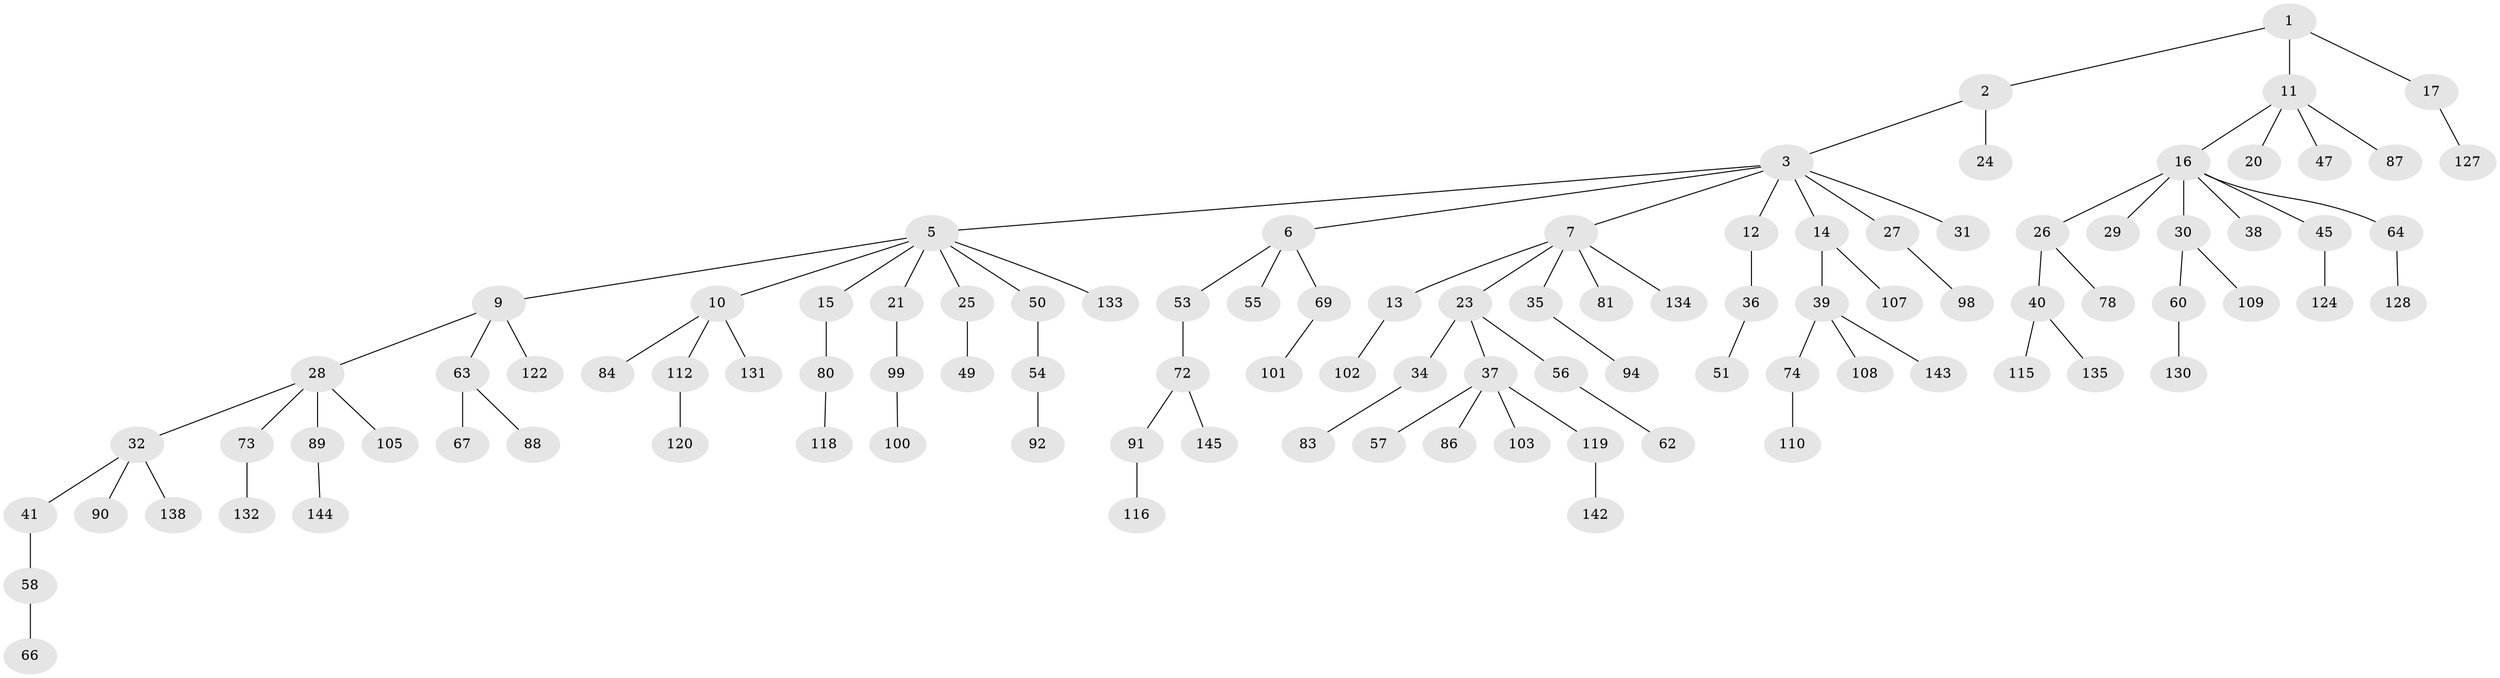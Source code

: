 // Generated by graph-tools (version 1.1) at 2025/52/02/27/25 19:52:11]
// undirected, 101 vertices, 100 edges
graph export_dot {
graph [start="1"]
  node [color=gray90,style=filled];
  1;
  2;
  3 [super="+4"];
  5 [super="+8"];
  6 [super="+19"];
  7 [super="+70"];
  9;
  10 [super="+114"];
  11 [super="+18"];
  12 [super="+77"];
  13;
  14 [super="+76"];
  15 [super="+125"];
  16 [super="+22"];
  17 [super="+48"];
  20;
  21 [super="+97"];
  23;
  24;
  25;
  26;
  27;
  28 [super="+33"];
  29;
  30 [super="+82"];
  31;
  32 [super="+44"];
  34 [super="+141"];
  35 [super="+61"];
  36;
  37 [super="+43"];
  38;
  39 [super="+42"];
  40 [super="+46"];
  41;
  45 [super="+126"];
  47 [super="+65"];
  49;
  50 [super="+59"];
  51 [super="+52"];
  53 [super="+75"];
  54 [super="+96"];
  55 [super="+68"];
  56 [super="+95"];
  57 [super="+117"];
  58;
  60 [super="+106"];
  62 [super="+79"];
  63 [super="+85"];
  64 [super="+71"];
  66;
  67;
  69 [super="+121"];
  72 [super="+111"];
  73;
  74 [super="+93"];
  78;
  80;
  81;
  83;
  84 [super="+140"];
  86;
  87;
  88;
  89 [super="+139"];
  90 [super="+123"];
  91;
  92;
  94;
  98;
  99;
  100;
  101 [super="+104"];
  102 [super="+113"];
  103;
  105;
  107;
  108;
  109;
  110;
  112;
  115;
  116;
  118 [super="+129"];
  119;
  120;
  122;
  124;
  127 [super="+137"];
  128;
  130;
  131 [super="+136"];
  132;
  133;
  134;
  135;
  138;
  142;
  143;
  144;
  145;
  1 -- 2;
  1 -- 11;
  1 -- 17;
  2 -- 3;
  2 -- 24;
  3 -- 6;
  3 -- 7;
  3 -- 14;
  3 -- 27;
  3 -- 12;
  3 -- 5;
  3 -- 31;
  5 -- 10;
  5 -- 15;
  5 -- 25;
  5 -- 133;
  5 -- 9;
  5 -- 50;
  5 -- 21;
  6 -- 53;
  6 -- 69;
  6 -- 55;
  7 -- 13;
  7 -- 23;
  7 -- 35;
  7 -- 81;
  7 -- 134;
  9 -- 28;
  9 -- 63;
  9 -- 122;
  10 -- 84;
  10 -- 112;
  10 -- 131;
  11 -- 16;
  11 -- 47;
  11 -- 20;
  11 -- 87;
  12 -- 36;
  13 -- 102;
  14 -- 39;
  14 -- 107;
  15 -- 80;
  16 -- 26;
  16 -- 29;
  16 -- 30;
  16 -- 45;
  16 -- 64;
  16 -- 38;
  17 -- 127;
  21 -- 99;
  23 -- 34;
  23 -- 37;
  23 -- 56;
  25 -- 49;
  26 -- 40;
  26 -- 78;
  27 -- 98;
  28 -- 32;
  28 -- 73;
  28 -- 89;
  28 -- 105;
  30 -- 60;
  30 -- 109;
  32 -- 41;
  32 -- 90;
  32 -- 138;
  34 -- 83;
  35 -- 94;
  36 -- 51;
  37 -- 86;
  37 -- 103;
  37 -- 119;
  37 -- 57;
  39 -- 74;
  39 -- 143;
  39 -- 108;
  40 -- 115;
  40 -- 135;
  41 -- 58;
  45 -- 124;
  50 -- 54;
  53 -- 72;
  54 -- 92;
  56 -- 62;
  58 -- 66;
  60 -- 130;
  63 -- 67;
  63 -- 88;
  64 -- 128;
  69 -- 101;
  72 -- 91;
  72 -- 145;
  73 -- 132;
  74 -- 110;
  80 -- 118;
  89 -- 144;
  91 -- 116;
  99 -- 100;
  112 -- 120;
  119 -- 142;
}
